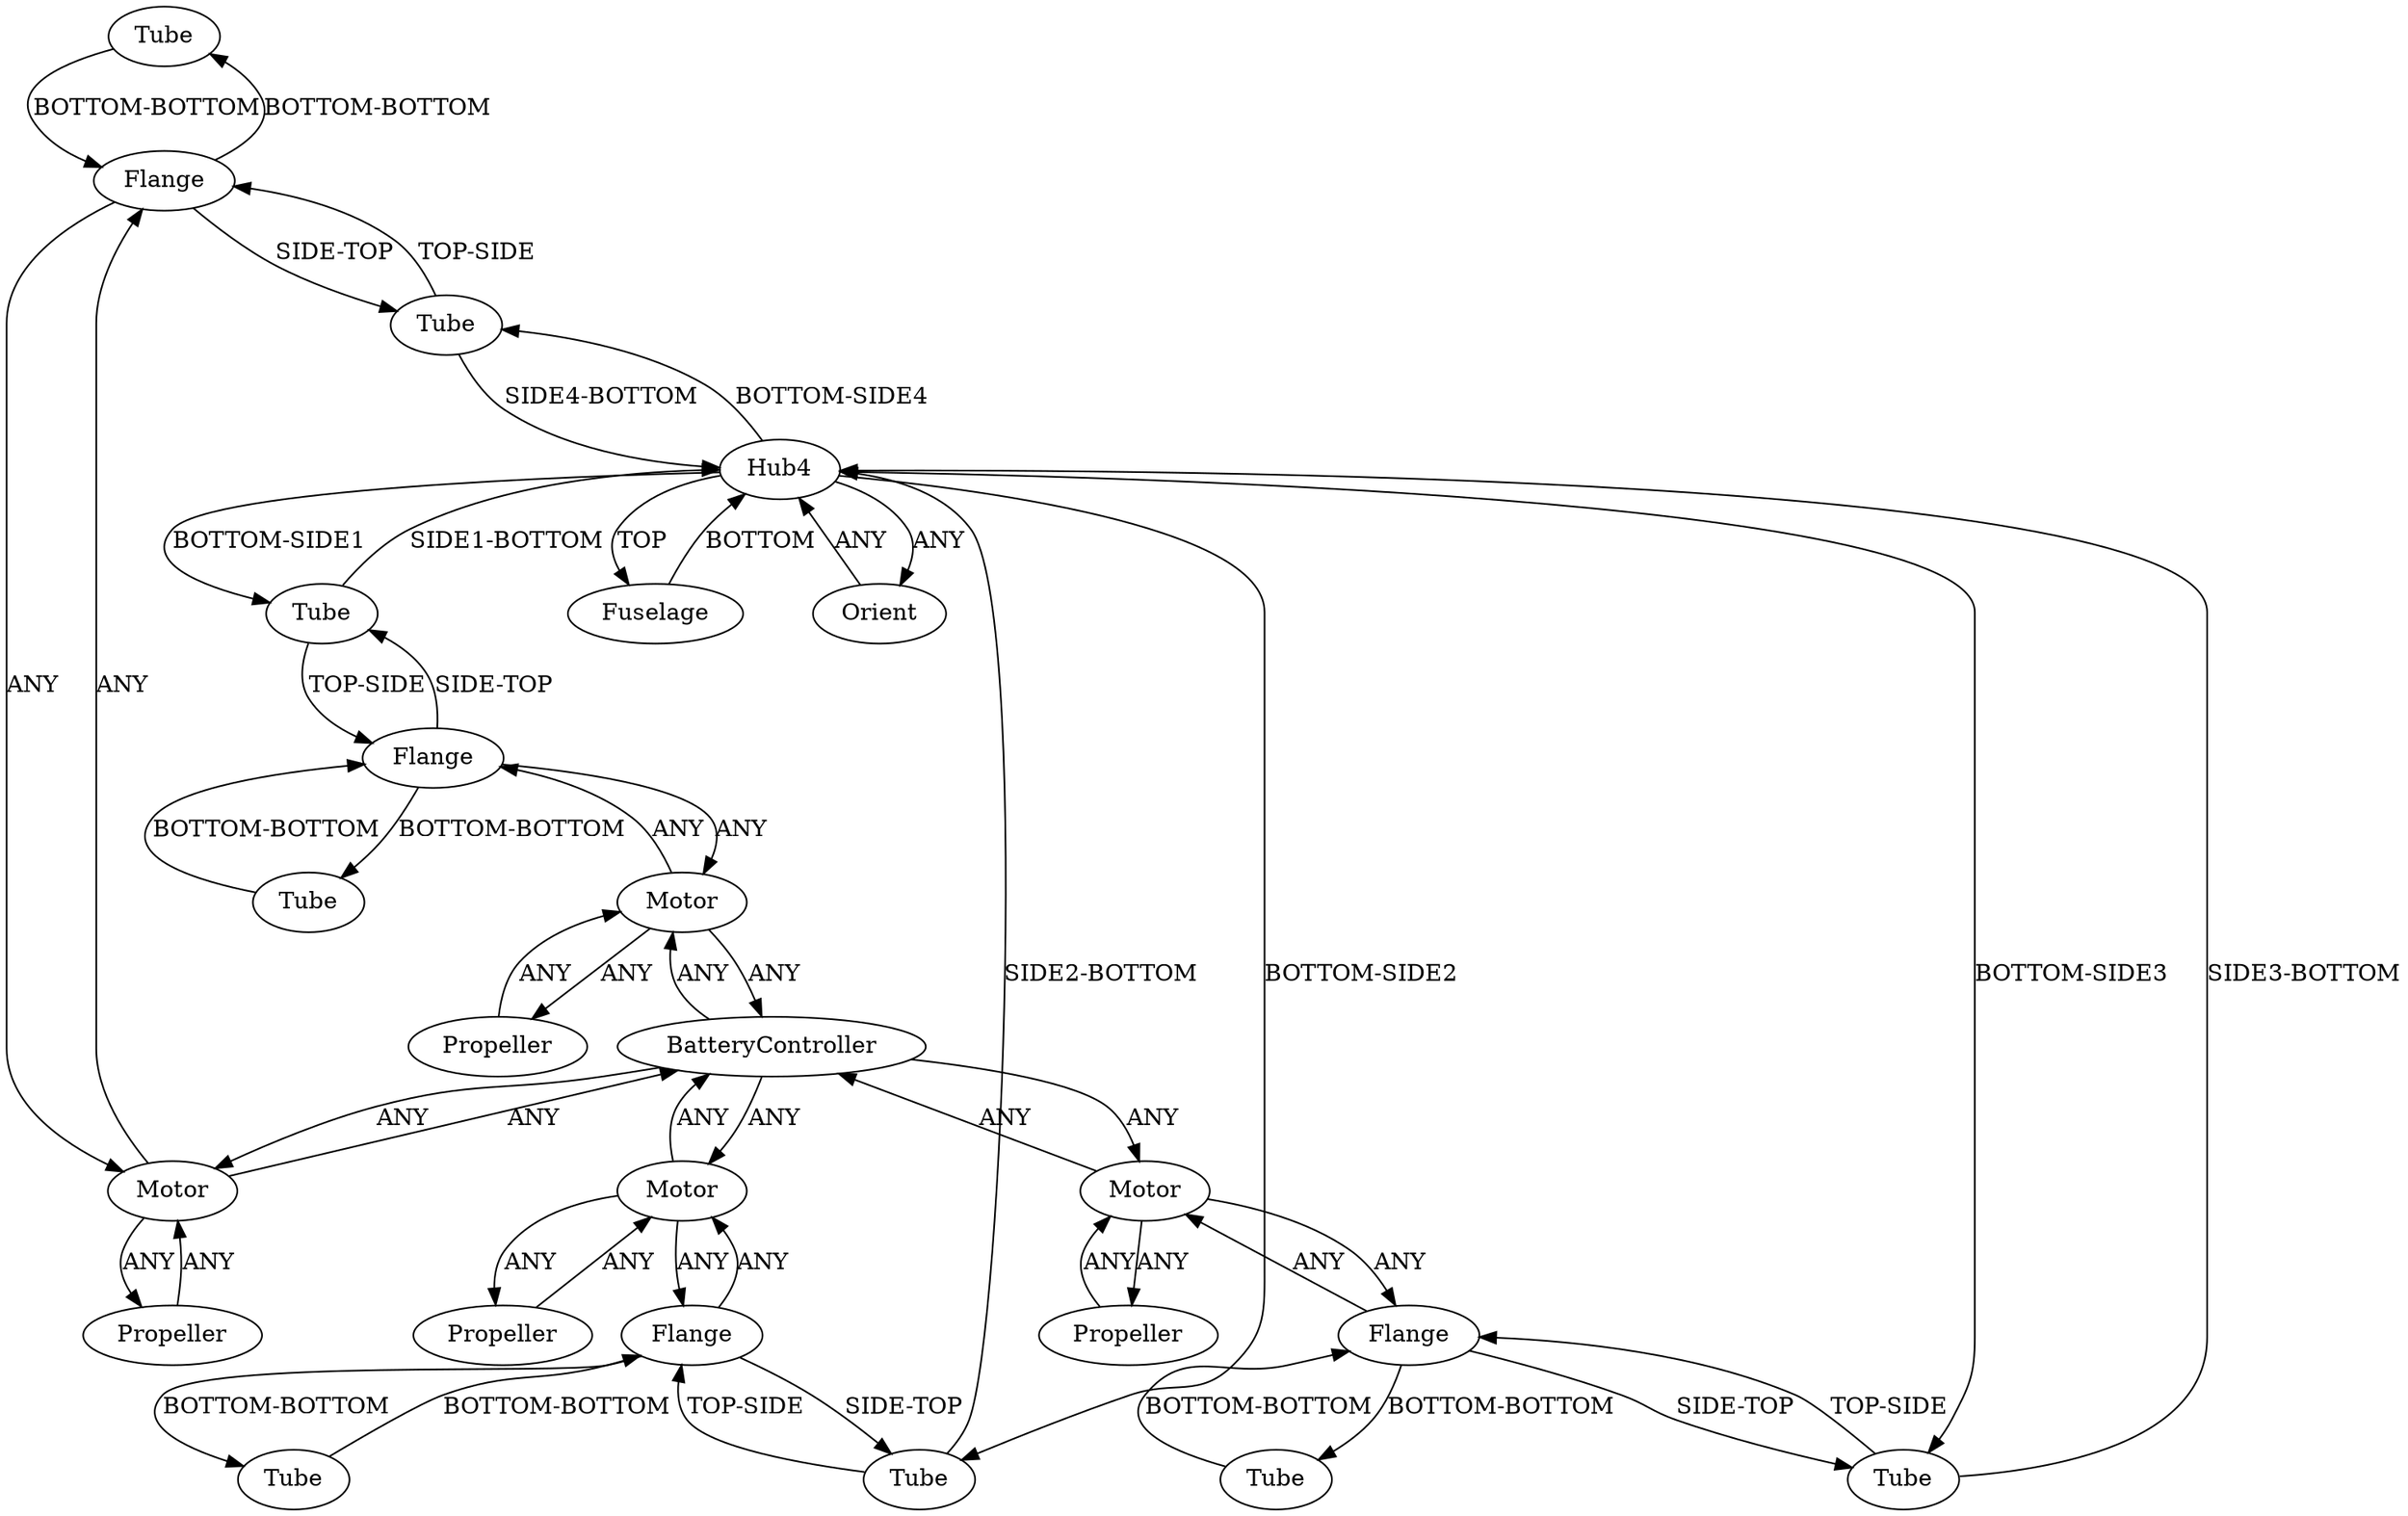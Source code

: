 /* Created by igraph 0.10.2 */
digraph {
  0 [
    instance=Tube_instance_1
    label=Tube
  ];
  1 [
    instance=Motor_instance_1
    label=Motor
  ];
  2 [
    instance=Tube_instance_2
    label=Tube
  ];
  3 [
    instance=Tube_instance_3
    label=Tube
  ];
  4 [
    instance=Propeller_instance_1
    label=Propeller
  ];
  5 [
    instance=Tube_instance_4
    label=Tube
  ];
  6 [
    instance=Motor_instance_2
    label=Motor
  ];
  7 [
    instance=Flange_instance_1
    label=Flange
  ];
  8 [
    instance=Hub4_instance_1
    label=Hub4
  ];
  9 [
    instance=Fuselage_instance_1
    label=Fuselage
  ];
  10 [
    instance=Tube_instance_5
    label=Tube
  ];
  11 [
    instance=Tube_instance_6
    label=Tube
  ];
  12 [
    instance=Orient
    label=Orient
  ];
  13 [
    instance=BatteryController_instance_1
    label=BatteryController
  ];
  14 [
    instance=Motor_instance_3
    label=Motor
  ];
  15 [
    instance=Flange_instance_2
    label=Flange
  ];
  16 [
    instance=Propeller_instance_2
    label=Propeller
  ];
  17 [
    instance=Flange_instance_3
    label=Flange
  ];
  18 [
    instance=Propeller_instance_3
    label=Propeller
  ];
  19 [
    instance=Propeller_instance_4
    label=Propeller
  ];
  20 [
    instance=Motor_instance_4
    label=Motor
  ];
  21 [
    instance=Flange_instance_4
    label=Flange
  ];
  22 [
    instance=Tube_instance_7
    label=Tube
  ];
  23 [
    instance=Tube_instance_8
    label=Tube
  ];

  0 -> 15 [
    label="BOTTOM-BOTTOM"
  ];
  1 -> 13 [
    label=ANY
  ];
  1 -> 16 [
    label=ANY
  ];
  1 -> 21 [
    label=ANY
  ];
  2 -> 8 [
    label="SIDE1-BOTTOM"
  ];
  2 -> 21 [
    label="TOP-SIDE"
  ];
  3 -> 17 [
    label="BOTTOM-BOTTOM"
  ];
  4 -> 6 [
    label=ANY
  ];
  5 -> 21 [
    label="BOTTOM-BOTTOM"
  ];
  6 -> 13 [
    label=ANY
  ];
  6 -> 15 [
    label=ANY
  ];
  6 -> 4 [
    label=ANY
  ];
  7 -> 10 [
    label="BOTTOM-BOTTOM"
  ];
  7 -> 11 [
    label="SIDE-TOP"
  ];
  7 -> 14 [
    label=ANY
  ];
  8 -> 11 [
    label="BOTTOM-SIDE2"
  ];
  8 -> 9 [
    label=TOP
  ];
  8 -> 2 [
    label="BOTTOM-SIDE1"
  ];
  8 -> 22 [
    label="BOTTOM-SIDE4"
  ];
  8 -> 23 [
    label="BOTTOM-SIDE3"
  ];
  8 -> 12 [
    label=ANY
  ];
  9 -> 8 [
    label=BOTTOM
  ];
  10 -> 7 [
    label="BOTTOM-BOTTOM"
  ];
  11 -> 8 [
    label="SIDE2-BOTTOM"
  ];
  11 -> 7 [
    label="TOP-SIDE"
  ];
  12 -> 8 [
    label=ANY
  ];
  13 -> 1 [
    label=ANY
  ];
  13 -> 20 [
    label=ANY
  ];
  13 -> 14 [
    label=ANY
  ];
  13 -> 6 [
    label=ANY
  ];
  14 -> 7 [
    label=ANY
  ];
  14 -> 19 [
    label=ANY
  ];
  14 -> 13 [
    label=ANY
  ];
  15 -> 22 [
    label="SIDE-TOP"
  ];
  15 -> 0 [
    label="BOTTOM-BOTTOM"
  ];
  15 -> 6 [
    label=ANY
  ];
  16 -> 1 [
    label=ANY
  ];
  17 -> 3 [
    label="BOTTOM-BOTTOM"
  ];
  17 -> 23 [
    label="SIDE-TOP"
  ];
  17 -> 20 [
    label=ANY
  ];
  18 -> 20 [
    label=ANY
  ];
  19 -> 14 [
    label=ANY
  ];
  20 -> 18 [
    label=ANY
  ];
  20 -> 17 [
    label=ANY
  ];
  20 -> 13 [
    label=ANY
  ];
  21 -> 1 [
    label=ANY
  ];
  21 -> 2 [
    label="SIDE-TOP"
  ];
  21 -> 5 [
    label="BOTTOM-BOTTOM"
  ];
  22 -> 8 [
    label="SIDE4-BOTTOM"
  ];
  22 -> 15 [
    label="TOP-SIDE"
  ];
  23 -> 17 [
    label="TOP-SIDE"
  ];
  23 -> 8 [
    label="SIDE3-BOTTOM"
  ];
}
